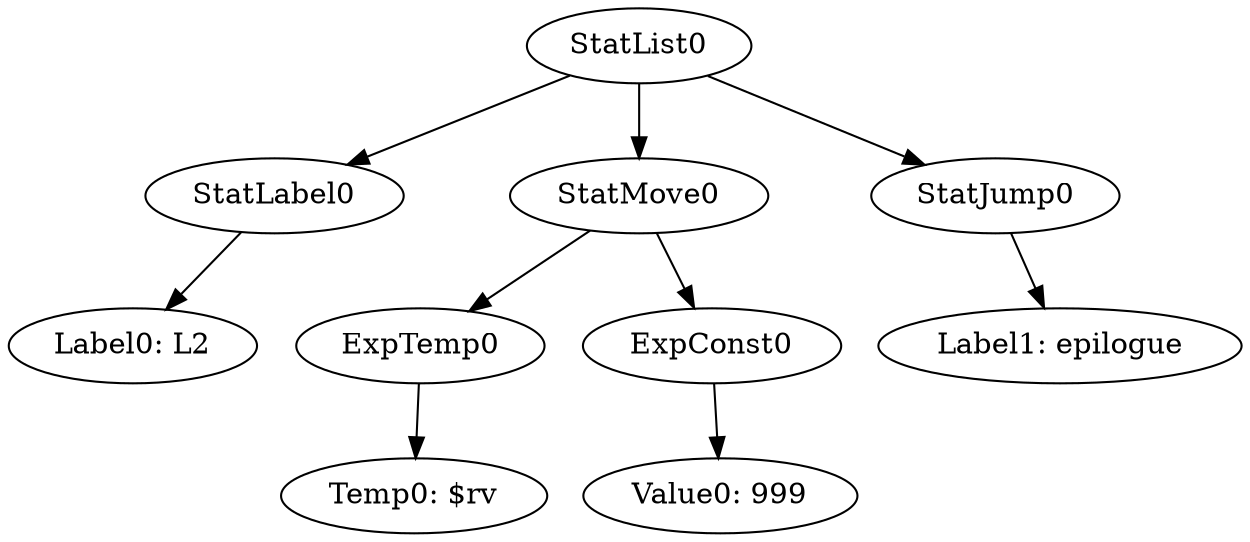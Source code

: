 digraph {
	ordering = out;
	StatJump0 -> "Label1: epilogue";
	ExpConst0 -> "Value0: 999";
	StatLabel0 -> "Label0: L2";
	StatList0 -> StatLabel0;
	StatList0 -> StatMove0;
	StatList0 -> StatJump0;
	ExpTemp0 -> "Temp0: $rv";
	StatMove0 -> ExpTemp0;
	StatMove0 -> ExpConst0;
}

